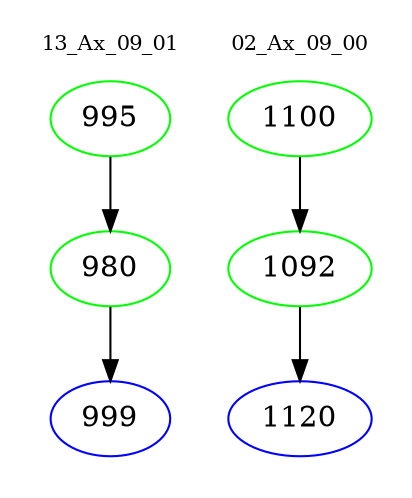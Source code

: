 digraph{
subgraph cluster_0 {
color = white
label = "13_Ax_09_01";
fontsize=10;
T0_995 [label="995", color="green"]
T0_995 -> T0_980 [color="black"]
T0_980 [label="980", color="green"]
T0_980 -> T0_999 [color="black"]
T0_999 [label="999", color="blue"]
}
subgraph cluster_1 {
color = white
label = "02_Ax_09_00";
fontsize=10;
T1_1100 [label="1100", color="green"]
T1_1100 -> T1_1092 [color="black"]
T1_1092 [label="1092", color="green"]
T1_1092 -> T1_1120 [color="black"]
T1_1120 [label="1120", color="blue"]
}
}
